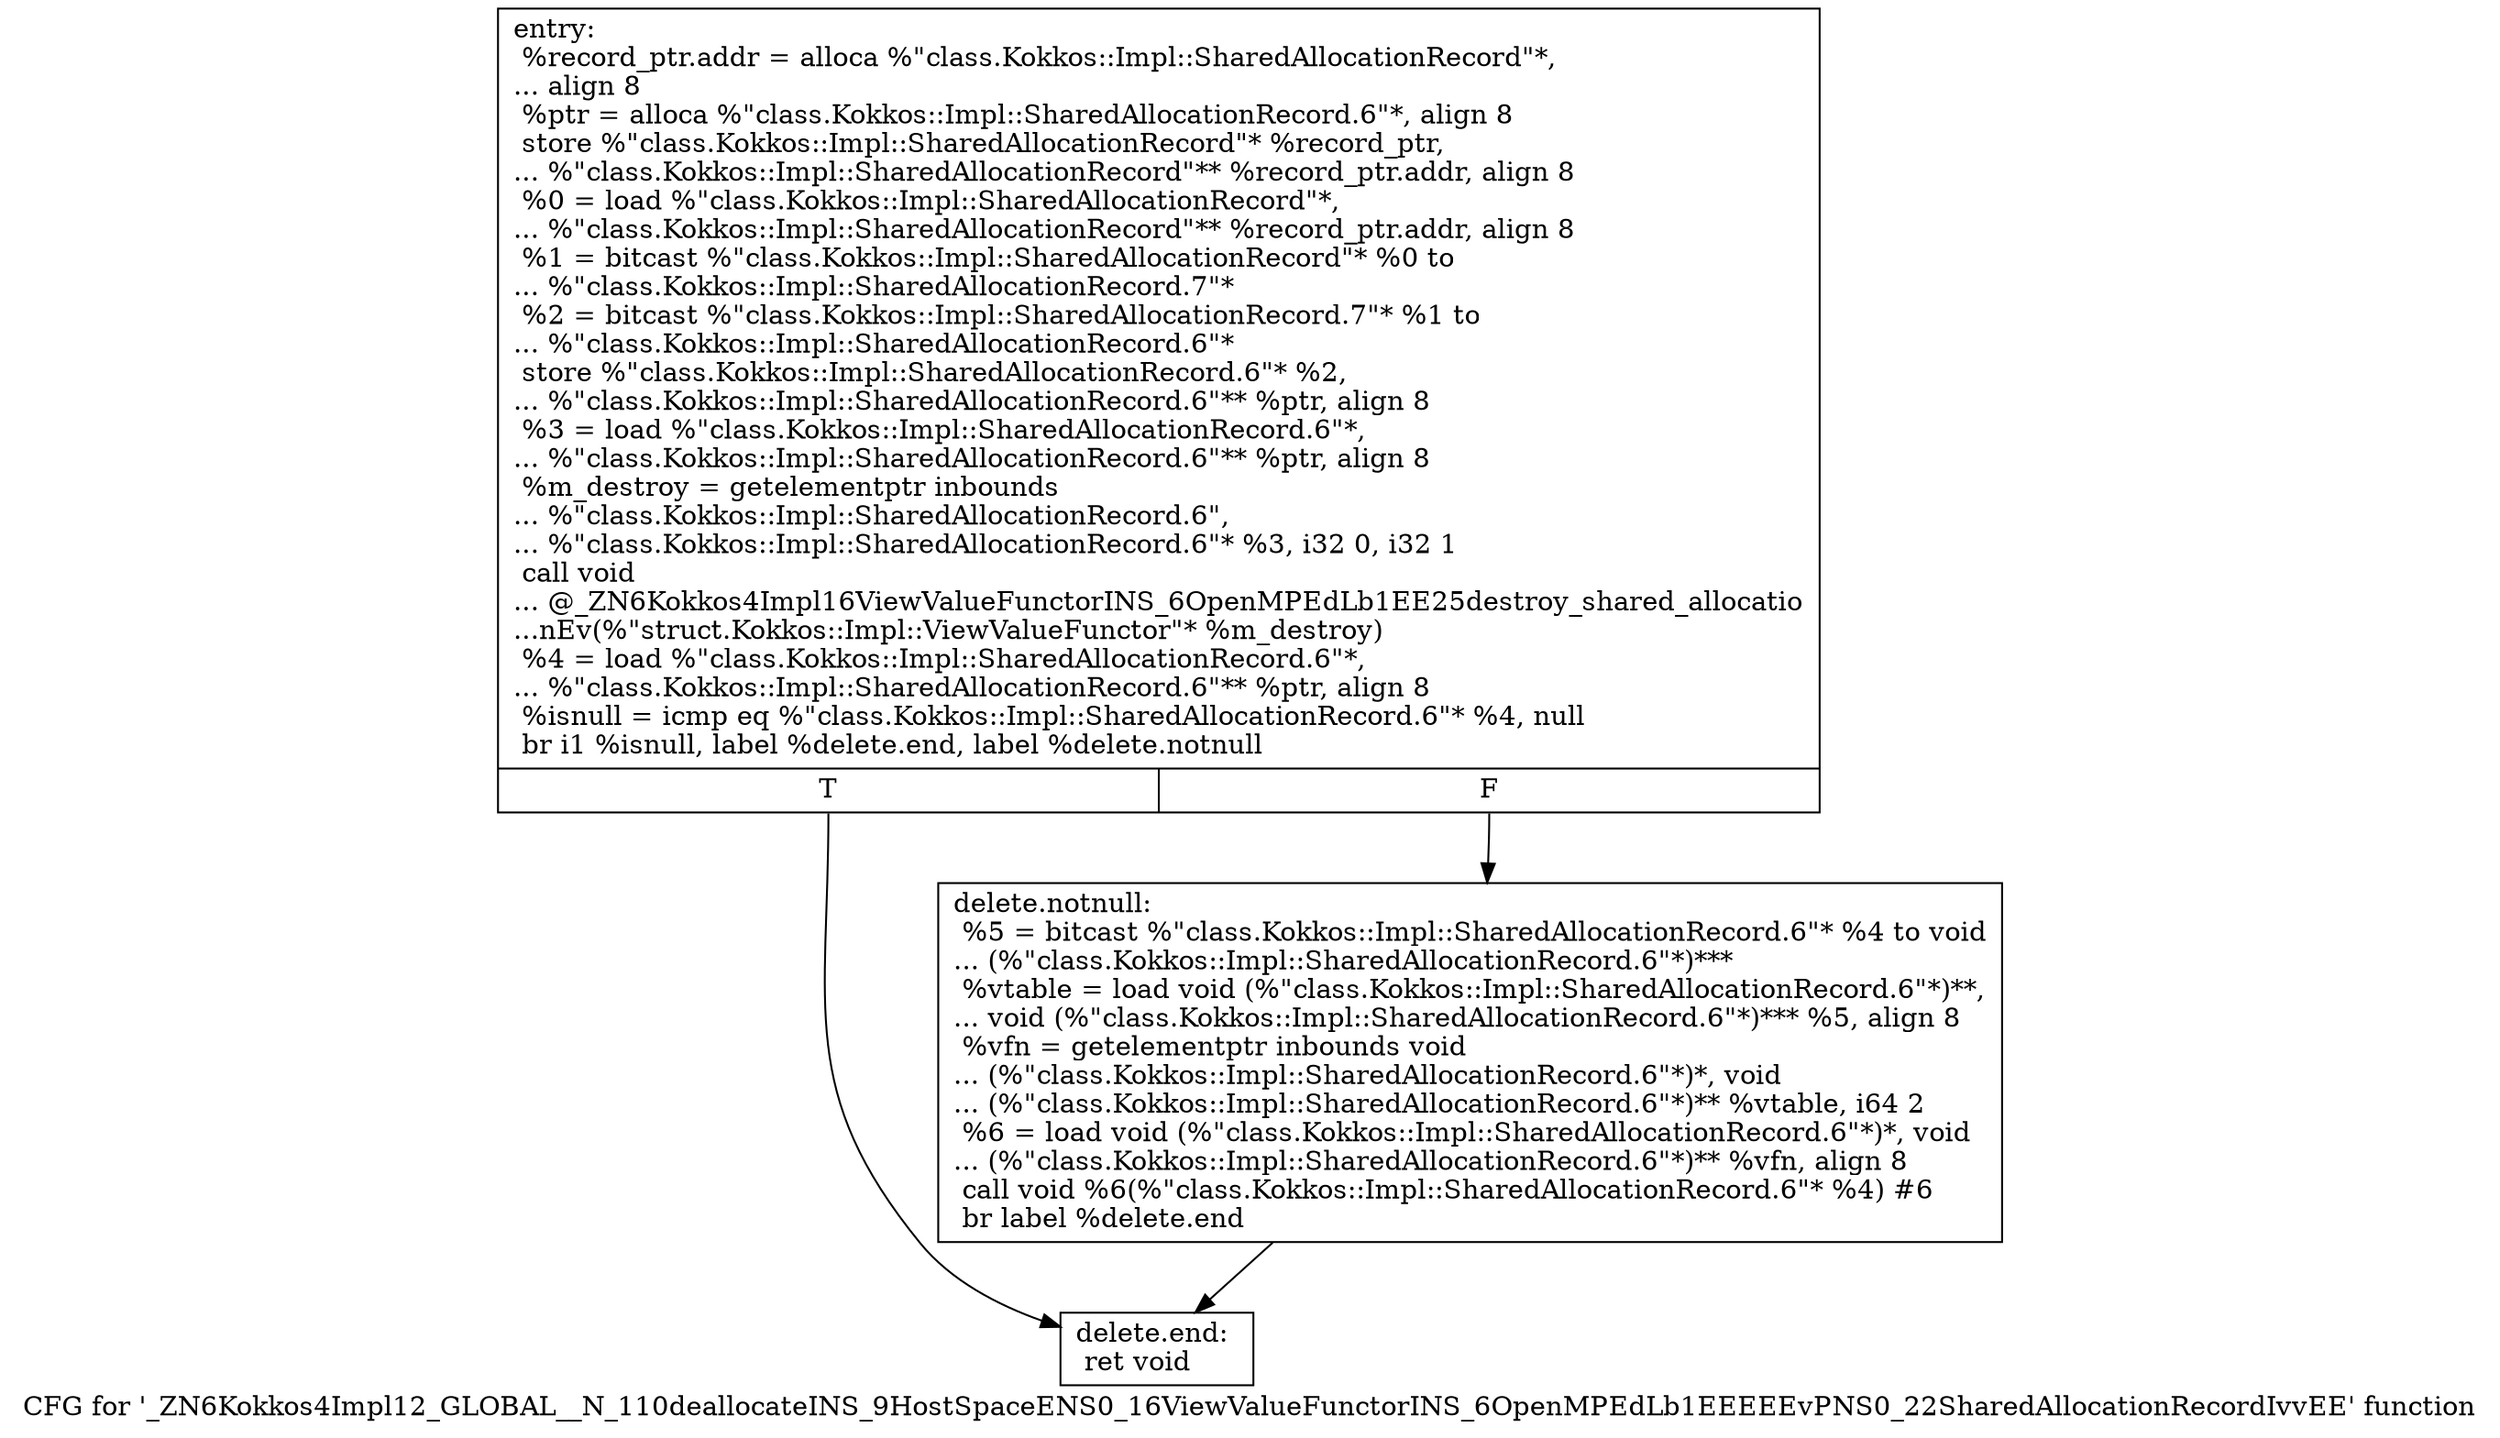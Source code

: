 digraph "CFG for '_ZN6Kokkos4Impl12_GLOBAL__N_110deallocateINS_9HostSpaceENS0_16ViewValueFunctorINS_6OpenMPEdLb1EEEEEvPNS0_22SharedAllocationRecordIvvEE' function" {
	label="CFG for '_ZN6Kokkos4Impl12_GLOBAL__N_110deallocateINS_9HostSpaceENS0_16ViewValueFunctorINS_6OpenMPEdLb1EEEEEvPNS0_22SharedAllocationRecordIvvEE' function";

	Node0x5e332f0 [shape=record,label="{entry:\l  %record_ptr.addr = alloca %\"class.Kokkos::Impl::SharedAllocationRecord\"*,\l... align 8\l  %ptr = alloca %\"class.Kokkos::Impl::SharedAllocationRecord.6\"*, align 8\l  store %\"class.Kokkos::Impl::SharedAllocationRecord\"* %record_ptr,\l... %\"class.Kokkos::Impl::SharedAllocationRecord\"** %record_ptr.addr, align 8\l  %0 = load %\"class.Kokkos::Impl::SharedAllocationRecord\"*,\l... %\"class.Kokkos::Impl::SharedAllocationRecord\"** %record_ptr.addr, align 8\l  %1 = bitcast %\"class.Kokkos::Impl::SharedAllocationRecord\"* %0 to\l... %\"class.Kokkos::Impl::SharedAllocationRecord.7\"*\l  %2 = bitcast %\"class.Kokkos::Impl::SharedAllocationRecord.7\"* %1 to\l... %\"class.Kokkos::Impl::SharedAllocationRecord.6\"*\l  store %\"class.Kokkos::Impl::SharedAllocationRecord.6\"* %2,\l... %\"class.Kokkos::Impl::SharedAllocationRecord.6\"** %ptr, align 8\l  %3 = load %\"class.Kokkos::Impl::SharedAllocationRecord.6\"*,\l... %\"class.Kokkos::Impl::SharedAllocationRecord.6\"** %ptr, align 8\l  %m_destroy = getelementptr inbounds\l... %\"class.Kokkos::Impl::SharedAllocationRecord.6\",\l... %\"class.Kokkos::Impl::SharedAllocationRecord.6\"* %3, i32 0, i32 1\l  call void\l... @_ZN6Kokkos4Impl16ViewValueFunctorINS_6OpenMPEdLb1EE25destroy_shared_allocatio\l...nEv(%\"struct.Kokkos::Impl::ViewValueFunctor\"* %m_destroy)\l  %4 = load %\"class.Kokkos::Impl::SharedAllocationRecord.6\"*,\l... %\"class.Kokkos::Impl::SharedAllocationRecord.6\"** %ptr, align 8\l  %isnull = icmp eq %\"class.Kokkos::Impl::SharedAllocationRecord.6\"* %4, null\l  br i1 %isnull, label %delete.end, label %delete.notnull\l|{<s0>T|<s1>F}}"];
	Node0x5e332f0:s0 -> Node0x5e6bbf0;
	Node0x5e332f0:s1 -> Node0x5e6bca0;
	Node0x5e6bca0 [shape=record,label="{delete.notnull:                                   \l  %5 = bitcast %\"class.Kokkos::Impl::SharedAllocationRecord.6\"* %4 to void\l... (%\"class.Kokkos::Impl::SharedAllocationRecord.6\"*)***\l  %vtable = load void (%\"class.Kokkos::Impl::SharedAllocationRecord.6\"*)**,\l... void (%\"class.Kokkos::Impl::SharedAllocationRecord.6\"*)*** %5, align 8\l  %vfn = getelementptr inbounds void\l... (%\"class.Kokkos::Impl::SharedAllocationRecord.6\"*)*, void\l... (%\"class.Kokkos::Impl::SharedAllocationRecord.6\"*)** %vtable, i64 2\l  %6 = load void (%\"class.Kokkos::Impl::SharedAllocationRecord.6\"*)*, void\l... (%\"class.Kokkos::Impl::SharedAllocationRecord.6\"*)** %vfn, align 8\l  call void %6(%\"class.Kokkos::Impl::SharedAllocationRecord.6\"* %4) #6\l  br label %delete.end\l}"];
	Node0x5e6bca0 -> Node0x5e6bbf0;
	Node0x5e6bbf0 [shape=record,label="{delete.end:                                       \l  ret void\l}"];
}

